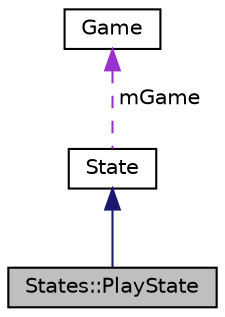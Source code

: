 digraph "States::PlayState"
    {
    // LATEX_PDF_SIZE
  bgcolor = "transparent";
edge [fontname = "Helvetica",fontsize = "10",labelfontname = "Helvetica",labelfontsize = "10"];
node [fontname = "Helvetica",fontsize = "10",shape = record];
Node1 [label = "States::PlayState",height = 0.2,width = 0.4,color = "black", fillcolor = "grey75", style = "filled", fontcolor = "black",tooltip = "Class for when Game is playing."];
Node2 -> Node1 [dir = "back",color = "midnightblue",fontsize = "10",style = "solid",fontname = "Helvetica"];
Node2 [label = "State",height = 0.2,width = 0.4,color = "black",URL = "$class_state.html",tooltip = "Abstract class for Game State."];
Node3 -> Node2 [dir = "back",color = "darkorchid3",fontsize = "10",style = "dashed",label = " mGame" ,fontname = "Helvetica"];
Node3 [label = "Game",height = 0.2,width = 0.4,color = "black",URL = "$class_game.html",tooltip = "Class for Game."];
}
